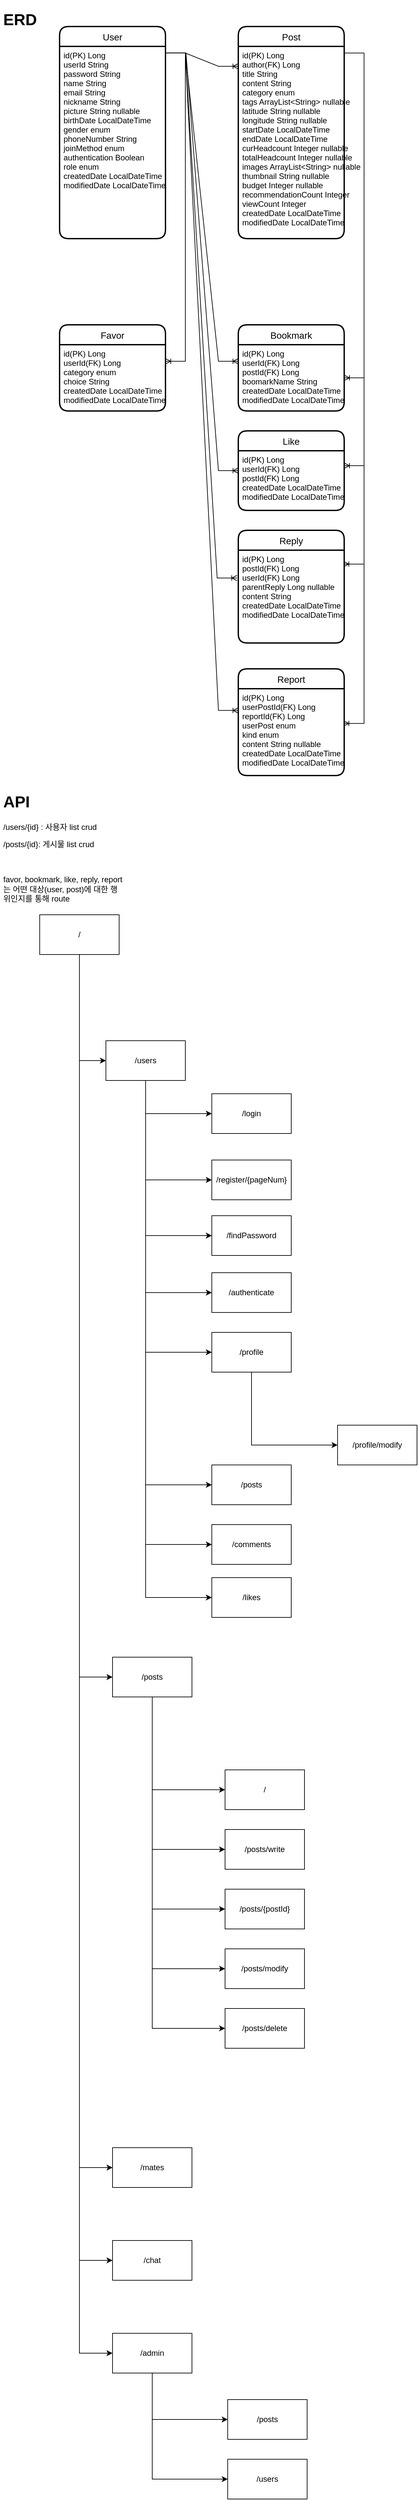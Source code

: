 <mxfile version="19.0.2" type="github">
  <diagram id="Nj5eHDuCgA3VrANhKelG" name="Page-1">
    <mxGraphModel dx="880" dy="1041" grid="1" gridSize="10" guides="1" tooltips="1" connect="1" arrows="1" fold="1" page="1" pageScale="1" pageWidth="827" pageHeight="1169" math="0" shadow="0">
      <root>
        <mxCell id="0" />
        <mxCell id="1" parent="0" />
        <mxCell id="pxe3OuAeltRgRrof1Hcg-1" value="User" style="swimlane;childLayout=stackLayout;horizontal=1;startSize=30;horizontalStack=0;rounded=1;fontSize=14;fontStyle=0;strokeWidth=2;resizeParent=0;resizeLast=1;shadow=0;dashed=0;align=center;" parent="1" vertex="1">
          <mxGeometry x="110" y="40" width="160" height="320" as="geometry" />
        </mxCell>
        <mxCell id="pxe3OuAeltRgRrof1Hcg-2" value="id(PK) Long&#xa;userId String&#xa;password String&#xa;name String&#xa;email String&#xa;nickname String&#xa;picture String nullable&#xa;birthDate LocalDateTime&#xa;gender enum&#xa;phoneNumber String&#xa;joinMethod enum&#xa;authentication Boolean&#xa;role enum&#xa;createdDate LocalDateTime&#xa;modifiedDate LocalDateTime" style="align=left;strokeColor=none;fillColor=none;spacingLeft=4;fontSize=12;verticalAlign=top;resizable=0;rotatable=0;part=1;" parent="pxe3OuAeltRgRrof1Hcg-1" vertex="1">
          <mxGeometry y="30" width="160" height="290" as="geometry" />
        </mxCell>
        <mxCell id="pxe3OuAeltRgRrof1Hcg-3" value="Post" style="swimlane;childLayout=stackLayout;horizontal=1;startSize=30;horizontalStack=0;rounded=1;fontSize=14;fontStyle=0;strokeWidth=2;resizeParent=0;resizeLast=1;shadow=0;dashed=0;align=center;" parent="1" vertex="1">
          <mxGeometry x="380" y="40" width="160" height="320" as="geometry" />
        </mxCell>
        <mxCell id="pxe3OuAeltRgRrof1Hcg-4" value="id(PK) Long&#xa;author(FK) Long&#xa;title String&#xa;content String&#xa;category enum&#xa;tags ArrayList&lt;String&gt; nullable&#xa;latitude String nullable&#xa;longitude String nullable&#xa;startDate LocalDateTime&#xa;endDate LocalDateTime&#xa;curHeadcount Integer nullable&#xa;totalHeadcount Integer nullable&#xa;images ArrayList&lt;String&gt; nullable&#xa;thumbnail String nullable&#xa;budget Integer nullable&#xa;recommendationCount Integer&#xa;viewCount Integer&#xa;createdDate LocalDateTime&#xa;modifiedDate LocalDateTime" style="align=left;strokeColor=none;fillColor=none;spacingLeft=4;fontSize=12;verticalAlign=top;resizable=0;rotatable=0;part=1;" parent="pxe3OuAeltRgRrof1Hcg-3" vertex="1">
          <mxGeometry y="30" width="160" height="290" as="geometry" />
        </mxCell>
        <mxCell id="pxe3OuAeltRgRrof1Hcg-10" value="" style="edgeStyle=entityRelationEdgeStyle;fontSize=12;html=1;endArrow=ERoneToMany;rounded=0;" parent="1" edge="1">
          <mxGeometry width="100" height="100" relative="1" as="geometry">
            <mxPoint x="270" y="80" as="sourcePoint" />
            <mxPoint x="380" y="100" as="targetPoint" />
          </mxGeometry>
        </mxCell>
        <mxCell id="pxe3OuAeltRgRrof1Hcg-11" value="Bookmark" style="swimlane;childLayout=stackLayout;horizontal=1;startSize=30;horizontalStack=0;rounded=1;fontSize=14;fontStyle=0;strokeWidth=2;resizeParent=0;resizeLast=1;shadow=0;dashed=0;align=center;" parent="1" vertex="1">
          <mxGeometry x="380" y="490" width="160" height="130" as="geometry" />
        </mxCell>
        <mxCell id="pxe3OuAeltRgRrof1Hcg-12" value="id(PK) Long&#xa;userId(FK) Long&#xa;postId(FK) Long&#xa;boomarkName String&#xa;createdDate LocalDateTime&#xa;modifiedDate LocalDateTime" style="align=left;strokeColor=none;fillColor=none;spacingLeft=4;fontSize=12;verticalAlign=top;resizable=0;rotatable=0;part=1;" parent="pxe3OuAeltRgRrof1Hcg-11" vertex="1">
          <mxGeometry y="30" width="160" height="100" as="geometry" />
        </mxCell>
        <mxCell id="pxe3OuAeltRgRrof1Hcg-14" value="Report" style="swimlane;childLayout=stackLayout;horizontal=1;startSize=30;horizontalStack=0;rounded=1;fontSize=14;fontStyle=0;strokeWidth=2;resizeParent=0;resizeLast=1;shadow=0;dashed=0;align=center;" parent="1" vertex="1">
          <mxGeometry x="380" y="1009" width="160" height="161" as="geometry" />
        </mxCell>
        <mxCell id="pxe3OuAeltRgRrof1Hcg-15" value="id(PK) Long&#xa;userPostId(FK) Long&#xa;reportId(FK) Long&#xa;userPost enum&#xa;kind enum&#xa;content String nullable&#xa;createdDate LocalDateTime&#xa;modifiedDate LocalDateTime" style="align=left;strokeColor=none;fillColor=none;spacingLeft=4;fontSize=12;verticalAlign=top;resizable=0;rotatable=0;part=1;" parent="pxe3OuAeltRgRrof1Hcg-14" vertex="1">
          <mxGeometry y="30" width="160" height="131" as="geometry" />
        </mxCell>
        <mxCell id="pxe3OuAeltRgRrof1Hcg-16" value="Like" style="swimlane;childLayout=stackLayout;horizontal=1;startSize=30;horizontalStack=0;rounded=1;fontSize=14;fontStyle=0;strokeWidth=2;resizeParent=0;resizeLast=1;shadow=0;dashed=0;align=center;" parent="1" vertex="1">
          <mxGeometry x="380" y="650" width="160" height="120" as="geometry" />
        </mxCell>
        <mxCell id="pxe3OuAeltRgRrof1Hcg-17" value="id(PK) Long&#xa;userId(FK) Long&#xa;postId(FK) Long&#xa;createdDate LocalDateTime&#xa;modifiedDate LocalDateTime" style="align=left;strokeColor=none;fillColor=none;spacingLeft=4;fontSize=12;verticalAlign=top;resizable=0;rotatable=0;part=1;" parent="pxe3OuAeltRgRrof1Hcg-16" vertex="1">
          <mxGeometry y="30" width="160" height="90" as="geometry" />
        </mxCell>
        <mxCell id="pxe3OuAeltRgRrof1Hcg-21" value="" style="edgeStyle=entityRelationEdgeStyle;fontSize=12;html=1;endArrow=ERoneToMany;rounded=0;exitX=1;exitY=0.034;exitDx=0;exitDy=0;exitPerimeter=0;entryX=0;entryY=0.25;entryDx=0;entryDy=0;" parent="1" source="pxe3OuAeltRgRrof1Hcg-2" target="pxe3OuAeltRgRrof1Hcg-12" edge="1">
          <mxGeometry width="100" height="100" relative="1" as="geometry">
            <mxPoint x="10" y="560" as="sourcePoint" />
            <mxPoint x="110" y="460" as="targetPoint" />
          </mxGeometry>
        </mxCell>
        <mxCell id="pxe3OuAeltRgRrof1Hcg-23" value="" style="edgeStyle=entityRelationEdgeStyle;fontSize=12;html=1;endArrow=ERoneToMany;rounded=0;entryX=1;entryY=0.5;entryDx=0;entryDy=0;" parent="1" target="pxe3OuAeltRgRrof1Hcg-12" edge="1">
          <mxGeometry width="100" height="100" relative="1" as="geometry">
            <mxPoint x="540" y="80" as="sourcePoint" />
            <mxPoint x="640" y="-20" as="targetPoint" />
          </mxGeometry>
        </mxCell>
        <mxCell id="pxe3OuAeltRgRrof1Hcg-24" value="" style="edgeStyle=entityRelationEdgeStyle;fontSize=12;html=1;endArrow=ERoneToMany;rounded=0;entryX=0;entryY=0.5;entryDx=0;entryDy=0;exitX=1.006;exitY=0.034;exitDx=0;exitDy=0;exitPerimeter=0;" parent="1" source="pxe3OuAeltRgRrof1Hcg-2" target="pxe3OuAeltRgRrof1Hcg-16" edge="1">
          <mxGeometry width="100" height="100" relative="1" as="geometry">
            <mxPoint x="270" y="110" as="sourcePoint" />
            <mxPoint x="370" y="10" as="targetPoint" />
          </mxGeometry>
        </mxCell>
        <mxCell id="pxe3OuAeltRgRrof1Hcg-25" value="" style="edgeStyle=entityRelationEdgeStyle;fontSize=12;html=1;endArrow=ERoneToMany;rounded=0;entryX=1;entryY=0.25;entryDx=0;entryDy=0;" parent="1" target="pxe3OuAeltRgRrof1Hcg-17" edge="1">
          <mxGeometry width="100" height="100" relative="1" as="geometry">
            <mxPoint x="540" y="80" as="sourcePoint" />
            <mxPoint x="640" y="-30" as="targetPoint" />
          </mxGeometry>
        </mxCell>
        <mxCell id="pxe3OuAeltRgRrof1Hcg-26" value="Reply" style="swimlane;childLayout=stackLayout;horizontal=1;startSize=30;horizontalStack=0;rounded=1;fontSize=14;fontStyle=0;strokeWidth=2;resizeParent=0;resizeLast=1;shadow=0;dashed=0;align=center;" parent="1" vertex="1">
          <mxGeometry x="380" y="800" width="160" height="170" as="geometry" />
        </mxCell>
        <mxCell id="pxe3OuAeltRgRrof1Hcg-27" value="id(PK) Long&#xa;postId(FK) Long&#xa;userId(FK) Long&#xa;parentReply Long nullable&#xa;content String&#xa;createdDate LocalDateTime&#xa;modifiedDate LocalDateTime&#xa;" style="align=left;strokeColor=none;fillColor=none;spacingLeft=4;fontSize=12;verticalAlign=top;resizable=0;rotatable=0;part=1;" parent="pxe3OuAeltRgRrof1Hcg-26" vertex="1">
          <mxGeometry y="30" width="160" height="140" as="geometry" />
        </mxCell>
        <mxCell id="pxe3OuAeltRgRrof1Hcg-29" value="" style="edgeStyle=entityRelationEdgeStyle;fontSize=12;html=1;endArrow=ERoneToMany;rounded=0;entryX=0.994;entryY=0.15;entryDx=0;entryDy=0;entryPerimeter=0;" parent="1" target="pxe3OuAeltRgRrof1Hcg-27" edge="1">
          <mxGeometry width="100" height="100" relative="1" as="geometry">
            <mxPoint x="540" y="80" as="sourcePoint" />
            <mxPoint x="640" y="-20" as="targetPoint" />
          </mxGeometry>
        </mxCell>
        <mxCell id="pxe3OuAeltRgRrof1Hcg-30" value="" style="edgeStyle=entityRelationEdgeStyle;fontSize=12;html=1;endArrow=ERoneToMany;rounded=0;entryX=-0.012;entryY=0.3;entryDx=0;entryDy=0;entryPerimeter=0;" parent="1" target="pxe3OuAeltRgRrof1Hcg-27" edge="1">
          <mxGeometry width="100" height="100" relative="1" as="geometry">
            <mxPoint x="270" y="80" as="sourcePoint" />
            <mxPoint x="370" y="-20" as="targetPoint" />
          </mxGeometry>
        </mxCell>
        <mxCell id="pxe3OuAeltRgRrof1Hcg-31" value="Favor" style="swimlane;childLayout=stackLayout;horizontal=1;startSize=30;horizontalStack=0;rounded=1;fontSize=14;fontStyle=0;strokeWidth=2;resizeParent=0;resizeLast=1;shadow=0;dashed=0;align=center;" parent="1" vertex="1">
          <mxGeometry x="110" y="490" width="160" height="130" as="geometry" />
        </mxCell>
        <mxCell id="pxe3OuAeltRgRrof1Hcg-32" value="id(PK) Long&#xa;userId(FK) Long&#xa;category enum&#xa;choice String&#xa;createdDate LocalDateTime&#xa;modifiedDate LocalDateTime" style="align=left;strokeColor=none;fillColor=none;spacingLeft=4;fontSize=12;verticalAlign=top;resizable=0;rotatable=0;part=1;" parent="pxe3OuAeltRgRrof1Hcg-31" vertex="1">
          <mxGeometry y="30" width="160" height="100" as="geometry" />
        </mxCell>
        <mxCell id="pxe3OuAeltRgRrof1Hcg-33" value="" style="edgeStyle=entityRelationEdgeStyle;fontSize=12;html=1;endArrow=ERoneToMany;rounded=0;entryX=1;entryY=0.25;entryDx=0;entryDy=0;" parent="1" target="pxe3OuAeltRgRrof1Hcg-32" edge="1">
          <mxGeometry width="100" height="100" relative="1" as="geometry">
            <mxPoint x="270" y="80" as="sourcePoint" />
            <mxPoint x="370" y="-20" as="targetPoint" />
          </mxGeometry>
        </mxCell>
        <mxCell id="pxe3OuAeltRgRrof1Hcg-34" value="" style="edgeStyle=entityRelationEdgeStyle;fontSize=12;html=1;endArrow=ERoneToMany;rounded=0;entryX=0;entryY=0.25;entryDx=0;entryDy=0;" parent="1" target="pxe3OuAeltRgRrof1Hcg-15" edge="1">
          <mxGeometry width="100" height="100" relative="1" as="geometry">
            <mxPoint x="270" y="80" as="sourcePoint" />
            <mxPoint x="370" y="-20" as="targetPoint" />
          </mxGeometry>
        </mxCell>
        <mxCell id="pxe3OuAeltRgRrof1Hcg-35" value="" style="edgeStyle=entityRelationEdgeStyle;fontSize=12;html=1;endArrow=ERoneToMany;rounded=0;entryX=0.994;entryY=0.4;entryDx=0;entryDy=0;entryPerimeter=0;" parent="1" target="pxe3OuAeltRgRrof1Hcg-15" edge="1">
          <mxGeometry width="100" height="100" relative="1" as="geometry">
            <mxPoint x="540" y="80" as="sourcePoint" />
            <mxPoint x="640" y="-20" as="targetPoint" />
          </mxGeometry>
        </mxCell>
        <mxCell id="pxe3OuAeltRgRrof1Hcg-38" value="&lt;h1&gt;API&lt;/h1&gt;&lt;p&gt;/users/{id} : 사용자 list crud&lt;/p&gt;&lt;p&gt;/posts/{id}: 게시물 list crud&lt;/p&gt;&lt;p&gt;&lt;br&gt;&lt;/p&gt;&lt;p&gt;favor, bookmark, like, reply, report는 어떤 대상(user, post)에 대한 행위인지를 통해 route&lt;/p&gt;" style="text;html=1;strokeColor=none;fillColor=none;spacing=5;spacingTop=-20;whiteSpace=wrap;overflow=hidden;rounded=0;" parent="1" vertex="1">
          <mxGeometry x="20" y="1190" width="190" height="360" as="geometry" />
        </mxCell>
        <mxCell id="pxe3OuAeltRgRrof1Hcg-39" value="&lt;h1&gt;ERD&lt;/h1&gt;" style="text;html=1;strokeColor=none;fillColor=none;spacing=5;spacingTop=-20;whiteSpace=wrap;overflow=hidden;rounded=0;" parent="1" vertex="1">
          <mxGeometry x="20" y="10" width="190" height="120" as="geometry" />
        </mxCell>
        <mxCell id="z0WuMO5tnnBy8imYpAFS-12" style="edgeStyle=orthogonalEdgeStyle;rounded=0;orthogonalLoop=1;jettySize=auto;html=1;exitX=0.5;exitY=1;exitDx=0;exitDy=0;entryX=0;entryY=0.5;entryDx=0;entryDy=0;" edge="1" parent="1" source="z0WuMO5tnnBy8imYpAFS-1" target="z0WuMO5tnnBy8imYpAFS-7">
          <mxGeometry relative="1" as="geometry" />
        </mxCell>
        <mxCell id="z0WuMO5tnnBy8imYpAFS-14" style="edgeStyle=orthogonalEdgeStyle;rounded=0;orthogonalLoop=1;jettySize=auto;html=1;exitX=0.5;exitY=1;exitDx=0;exitDy=0;entryX=0;entryY=0.5;entryDx=0;entryDy=0;" edge="1" parent="1" source="z0WuMO5tnnBy8imYpAFS-1" target="z0WuMO5tnnBy8imYpAFS-13">
          <mxGeometry relative="1" as="geometry" />
        </mxCell>
        <mxCell id="z0WuMO5tnnBy8imYpAFS-16" style="edgeStyle=orthogonalEdgeStyle;rounded=0;orthogonalLoop=1;jettySize=auto;html=1;exitX=0.5;exitY=1;exitDx=0;exitDy=0;entryX=0;entryY=0.5;entryDx=0;entryDy=0;" edge="1" parent="1" source="z0WuMO5tnnBy8imYpAFS-1" target="z0WuMO5tnnBy8imYpAFS-15">
          <mxGeometry relative="1" as="geometry" />
        </mxCell>
        <mxCell id="z0WuMO5tnnBy8imYpAFS-29" style="edgeStyle=orthogonalEdgeStyle;rounded=0;orthogonalLoop=1;jettySize=auto;html=1;exitX=0.5;exitY=1;exitDx=0;exitDy=0;entryX=0;entryY=0.5;entryDx=0;entryDy=0;" edge="1" parent="1" source="z0WuMO5tnnBy8imYpAFS-1" target="z0WuMO5tnnBy8imYpAFS-28">
          <mxGeometry relative="1" as="geometry" />
        </mxCell>
        <mxCell id="z0WuMO5tnnBy8imYpAFS-36" style="edgeStyle=orthogonalEdgeStyle;rounded=0;orthogonalLoop=1;jettySize=auto;html=1;exitX=0.5;exitY=1;exitDx=0;exitDy=0;entryX=0;entryY=0.5;entryDx=0;entryDy=0;" edge="1" parent="1" source="z0WuMO5tnnBy8imYpAFS-1" target="z0WuMO5tnnBy8imYpAFS-35">
          <mxGeometry relative="1" as="geometry" />
        </mxCell>
        <mxCell id="z0WuMO5tnnBy8imYpAFS-1" value="/" style="rounded=0;whiteSpace=wrap;html=1;" vertex="1" parent="1">
          <mxGeometry x="80" y="1380" width="120" height="60" as="geometry" />
        </mxCell>
        <mxCell id="z0WuMO5tnnBy8imYpAFS-5" value="/register/{pageNum}" style="rounded=0;whiteSpace=wrap;html=1;" vertex="1" parent="1">
          <mxGeometry x="340" y="1750" width="120" height="60" as="geometry" />
        </mxCell>
        <mxCell id="z0WuMO5tnnBy8imYpAFS-10" style="edgeStyle=orthogonalEdgeStyle;rounded=0;orthogonalLoop=1;jettySize=auto;html=1;exitX=0.5;exitY=1;exitDx=0;exitDy=0;entryX=0;entryY=0.5;entryDx=0;entryDy=0;" edge="1" parent="1" source="z0WuMO5tnnBy8imYpAFS-7" target="z0WuMO5tnnBy8imYpAFS-8">
          <mxGeometry relative="1" as="geometry" />
        </mxCell>
        <mxCell id="z0WuMO5tnnBy8imYpAFS-11" style="edgeStyle=orthogonalEdgeStyle;rounded=0;orthogonalLoop=1;jettySize=auto;html=1;exitX=0.5;exitY=1;exitDx=0;exitDy=0;entryX=0;entryY=0.5;entryDx=0;entryDy=0;" edge="1" parent="1" source="z0WuMO5tnnBy8imYpAFS-7" target="z0WuMO5tnnBy8imYpAFS-9">
          <mxGeometry relative="1" as="geometry" />
        </mxCell>
        <mxCell id="z0WuMO5tnnBy8imYpAFS-43" style="edgeStyle=orthogonalEdgeStyle;rounded=0;orthogonalLoop=1;jettySize=auto;html=1;exitX=0.5;exitY=1;exitDx=0;exitDy=0;entryX=0;entryY=0.5;entryDx=0;entryDy=0;" edge="1" parent="1" source="z0WuMO5tnnBy8imYpAFS-7" target="z0WuMO5tnnBy8imYpAFS-42">
          <mxGeometry relative="1" as="geometry" />
        </mxCell>
        <mxCell id="z0WuMO5tnnBy8imYpAFS-50" style="edgeStyle=orthogonalEdgeStyle;rounded=0;orthogonalLoop=1;jettySize=auto;html=1;exitX=0.5;exitY=1;exitDx=0;exitDy=0;entryX=0;entryY=0.5;entryDx=0;entryDy=0;" edge="1" parent="1" source="z0WuMO5tnnBy8imYpAFS-7" target="z0WuMO5tnnBy8imYpAFS-49">
          <mxGeometry relative="1" as="geometry" />
        </mxCell>
        <mxCell id="z0WuMO5tnnBy8imYpAFS-51" style="edgeStyle=orthogonalEdgeStyle;rounded=0;orthogonalLoop=1;jettySize=auto;html=1;exitX=0.5;exitY=1;exitDx=0;exitDy=0;entryX=0;entryY=0.5;entryDx=0;entryDy=0;" edge="1" parent="1" source="z0WuMO5tnnBy8imYpAFS-7" target="z0WuMO5tnnBy8imYpAFS-48">
          <mxGeometry relative="1" as="geometry" />
        </mxCell>
        <mxCell id="z0WuMO5tnnBy8imYpAFS-7" value="/posts" style="rounded=0;whiteSpace=wrap;html=1;" vertex="1" parent="1">
          <mxGeometry x="190" y="2500" width="120" height="60" as="geometry" />
        </mxCell>
        <mxCell id="z0WuMO5tnnBy8imYpAFS-8" value="/posts/write" style="rounded=0;whiteSpace=wrap;html=1;" vertex="1" parent="1">
          <mxGeometry x="360" y="2760" width="120" height="60" as="geometry" />
        </mxCell>
        <mxCell id="z0WuMO5tnnBy8imYpAFS-9" value="/posts/{postId}" style="rounded=0;whiteSpace=wrap;html=1;" vertex="1" parent="1">
          <mxGeometry x="360" y="2850" width="120" height="60" as="geometry" />
        </mxCell>
        <mxCell id="z0WuMO5tnnBy8imYpAFS-13" value="/mates" style="rounded=0;whiteSpace=wrap;html=1;" vertex="1" parent="1">
          <mxGeometry x="190" y="3240" width="120" height="60" as="geometry" />
        </mxCell>
        <mxCell id="z0WuMO5tnnBy8imYpAFS-15" value="/chat" style="rounded=0;whiteSpace=wrap;html=1;" vertex="1" parent="1">
          <mxGeometry x="190" y="3380" width="120" height="60" as="geometry" />
        </mxCell>
        <mxCell id="z0WuMO5tnnBy8imYpAFS-47" style="edgeStyle=orthogonalEdgeStyle;rounded=0;orthogonalLoop=1;jettySize=auto;html=1;exitX=0.5;exitY=1;exitDx=0;exitDy=0;entryX=0;entryY=0.5;entryDx=0;entryDy=0;" edge="1" parent="1" source="z0WuMO5tnnBy8imYpAFS-19" target="z0WuMO5tnnBy8imYpAFS-46">
          <mxGeometry relative="1" as="geometry" />
        </mxCell>
        <mxCell id="z0WuMO5tnnBy8imYpAFS-19" value="/profile" style="rounded=0;whiteSpace=wrap;html=1;" vertex="1" parent="1">
          <mxGeometry x="340" y="2010" width="120" height="60" as="geometry" />
        </mxCell>
        <mxCell id="z0WuMO5tnnBy8imYpAFS-20" value="/posts" style="rounded=0;whiteSpace=wrap;html=1;" vertex="1" parent="1">
          <mxGeometry x="340" y="2210" width="120" height="60" as="geometry" />
        </mxCell>
        <mxCell id="z0WuMO5tnnBy8imYpAFS-24" value="/comments" style="rounded=0;whiteSpace=wrap;html=1;" vertex="1" parent="1">
          <mxGeometry x="340" y="2300" width="120" height="60" as="geometry" />
        </mxCell>
        <mxCell id="z0WuMO5tnnBy8imYpAFS-26" value="/likes" style="rounded=0;whiteSpace=wrap;html=1;" vertex="1" parent="1">
          <mxGeometry x="340" y="2380" width="120" height="60" as="geometry" />
        </mxCell>
        <mxCell id="z0WuMO5tnnBy8imYpAFS-32" style="edgeStyle=orthogonalEdgeStyle;rounded=0;orthogonalLoop=1;jettySize=auto;html=1;exitX=0.5;exitY=1;exitDx=0;exitDy=0;entryX=0;entryY=0.5;entryDx=0;entryDy=0;" edge="1" parent="1" source="z0WuMO5tnnBy8imYpAFS-28" target="z0WuMO5tnnBy8imYpAFS-30">
          <mxGeometry relative="1" as="geometry" />
        </mxCell>
        <mxCell id="z0WuMO5tnnBy8imYpAFS-33" style="edgeStyle=orthogonalEdgeStyle;rounded=0;orthogonalLoop=1;jettySize=auto;html=1;exitX=0.5;exitY=1;exitDx=0;exitDy=0;entryX=0;entryY=0.5;entryDx=0;entryDy=0;" edge="1" parent="1" source="z0WuMO5tnnBy8imYpAFS-28" target="z0WuMO5tnnBy8imYpAFS-31">
          <mxGeometry relative="1" as="geometry">
            <mxPoint x="360" y="3710" as="targetPoint" />
          </mxGeometry>
        </mxCell>
        <mxCell id="z0WuMO5tnnBy8imYpAFS-28" value="/admin" style="rounded=0;whiteSpace=wrap;html=1;" vertex="1" parent="1">
          <mxGeometry x="190" y="3520" width="120" height="60" as="geometry" />
        </mxCell>
        <mxCell id="z0WuMO5tnnBy8imYpAFS-30" value="/users" style="rounded=0;whiteSpace=wrap;html=1;" vertex="1" parent="1">
          <mxGeometry x="364" y="3710" width="120" height="60" as="geometry" />
        </mxCell>
        <mxCell id="z0WuMO5tnnBy8imYpAFS-31" value="/posts" style="rounded=0;whiteSpace=wrap;html=1;" vertex="1" parent="1">
          <mxGeometry x="364" y="3620" width="120" height="60" as="geometry" />
        </mxCell>
        <mxCell id="z0WuMO5tnnBy8imYpAFS-38" style="edgeStyle=orthogonalEdgeStyle;rounded=0;orthogonalLoop=1;jettySize=auto;html=1;exitX=0.5;exitY=1;exitDx=0;exitDy=0;entryX=0;entryY=0.5;entryDx=0;entryDy=0;" edge="1" parent="1" source="z0WuMO5tnnBy8imYpAFS-35" target="z0WuMO5tnnBy8imYpAFS-37">
          <mxGeometry relative="1" as="geometry" />
        </mxCell>
        <mxCell id="z0WuMO5tnnBy8imYpAFS-39" style="edgeStyle=orthogonalEdgeStyle;rounded=0;orthogonalLoop=1;jettySize=auto;html=1;exitX=0.5;exitY=1;exitDx=0;exitDy=0;entryX=0;entryY=0.5;entryDx=0;entryDy=0;" edge="1" parent="1" source="z0WuMO5tnnBy8imYpAFS-35" target="z0WuMO5tnnBy8imYpAFS-5">
          <mxGeometry relative="1" as="geometry" />
        </mxCell>
        <mxCell id="z0WuMO5tnnBy8imYpAFS-41" style="edgeStyle=orthogonalEdgeStyle;rounded=0;orthogonalLoop=1;jettySize=auto;html=1;exitX=0.5;exitY=1;exitDx=0;exitDy=0;entryX=0;entryY=0.5;entryDx=0;entryDy=0;" edge="1" parent="1" source="z0WuMO5tnnBy8imYpAFS-35" target="z0WuMO5tnnBy8imYpAFS-40">
          <mxGeometry relative="1" as="geometry" />
        </mxCell>
        <mxCell id="z0WuMO5tnnBy8imYpAFS-45" style="edgeStyle=orthogonalEdgeStyle;rounded=0;orthogonalLoop=1;jettySize=auto;html=1;exitX=0.5;exitY=1;exitDx=0;exitDy=0;entryX=0;entryY=0.5;entryDx=0;entryDy=0;" edge="1" parent="1" source="z0WuMO5tnnBy8imYpAFS-35" target="z0WuMO5tnnBy8imYpAFS-44">
          <mxGeometry relative="1" as="geometry" />
        </mxCell>
        <mxCell id="z0WuMO5tnnBy8imYpAFS-52" style="edgeStyle=orthogonalEdgeStyle;rounded=0;orthogonalLoop=1;jettySize=auto;html=1;exitX=0.5;exitY=1;exitDx=0;exitDy=0;entryX=0;entryY=0.5;entryDx=0;entryDy=0;" edge="1" parent="1" source="z0WuMO5tnnBy8imYpAFS-35" target="z0WuMO5tnnBy8imYpAFS-19">
          <mxGeometry relative="1" as="geometry" />
        </mxCell>
        <mxCell id="z0WuMO5tnnBy8imYpAFS-53" style="edgeStyle=orthogonalEdgeStyle;rounded=0;orthogonalLoop=1;jettySize=auto;html=1;exitX=0.5;exitY=1;exitDx=0;exitDy=0;entryX=0;entryY=0.5;entryDx=0;entryDy=0;" edge="1" parent="1" source="z0WuMO5tnnBy8imYpAFS-35" target="z0WuMO5tnnBy8imYpAFS-20">
          <mxGeometry relative="1" as="geometry" />
        </mxCell>
        <mxCell id="z0WuMO5tnnBy8imYpAFS-54" style="edgeStyle=orthogonalEdgeStyle;rounded=0;orthogonalLoop=1;jettySize=auto;html=1;exitX=0.5;exitY=1;exitDx=0;exitDy=0;entryX=0;entryY=0.5;entryDx=0;entryDy=0;" edge="1" parent="1" source="z0WuMO5tnnBy8imYpAFS-35" target="z0WuMO5tnnBy8imYpAFS-24">
          <mxGeometry relative="1" as="geometry" />
        </mxCell>
        <mxCell id="z0WuMO5tnnBy8imYpAFS-55" style="edgeStyle=orthogonalEdgeStyle;rounded=0;orthogonalLoop=1;jettySize=auto;html=1;exitX=0.5;exitY=1;exitDx=0;exitDy=0;entryX=0;entryY=0.5;entryDx=0;entryDy=0;" edge="1" parent="1" source="z0WuMO5tnnBy8imYpAFS-35" target="z0WuMO5tnnBy8imYpAFS-26">
          <mxGeometry relative="1" as="geometry" />
        </mxCell>
        <mxCell id="z0WuMO5tnnBy8imYpAFS-35" value="/users" style="rounded=0;whiteSpace=wrap;html=1;" vertex="1" parent="1">
          <mxGeometry x="180" y="1570" width="120" height="60" as="geometry" />
        </mxCell>
        <mxCell id="z0WuMO5tnnBy8imYpAFS-37" value="/login" style="rounded=0;whiteSpace=wrap;html=1;" vertex="1" parent="1">
          <mxGeometry x="340" y="1650" width="120" height="60" as="geometry" />
        </mxCell>
        <mxCell id="z0WuMO5tnnBy8imYpAFS-40" value="/findPassword" style="rounded=0;whiteSpace=wrap;html=1;" vertex="1" parent="1">
          <mxGeometry x="340" y="1834" width="120" height="60" as="geometry" />
        </mxCell>
        <mxCell id="z0WuMO5tnnBy8imYpAFS-42" value="/" style="rounded=0;whiteSpace=wrap;html=1;" vertex="1" parent="1">
          <mxGeometry x="360" y="2670" width="120" height="60" as="geometry" />
        </mxCell>
        <mxCell id="z0WuMO5tnnBy8imYpAFS-44" value="/authenticate" style="rounded=0;whiteSpace=wrap;html=1;" vertex="1" parent="1">
          <mxGeometry x="340" y="1920" width="120" height="60" as="geometry" />
        </mxCell>
        <mxCell id="z0WuMO5tnnBy8imYpAFS-46" value="/profile/modify" style="rounded=0;whiteSpace=wrap;html=1;" vertex="1" parent="1">
          <mxGeometry x="530" y="2150" width="120" height="60" as="geometry" />
        </mxCell>
        <mxCell id="z0WuMO5tnnBy8imYpAFS-48" value="/posts/modify" style="rounded=0;whiteSpace=wrap;html=1;" vertex="1" parent="1">
          <mxGeometry x="360" y="2940" width="120" height="60" as="geometry" />
        </mxCell>
        <mxCell id="z0WuMO5tnnBy8imYpAFS-49" value="/posts/delete" style="rounded=0;whiteSpace=wrap;html=1;" vertex="1" parent="1">
          <mxGeometry x="360" y="3030" width="120" height="60" as="geometry" />
        </mxCell>
      </root>
    </mxGraphModel>
  </diagram>
</mxfile>
